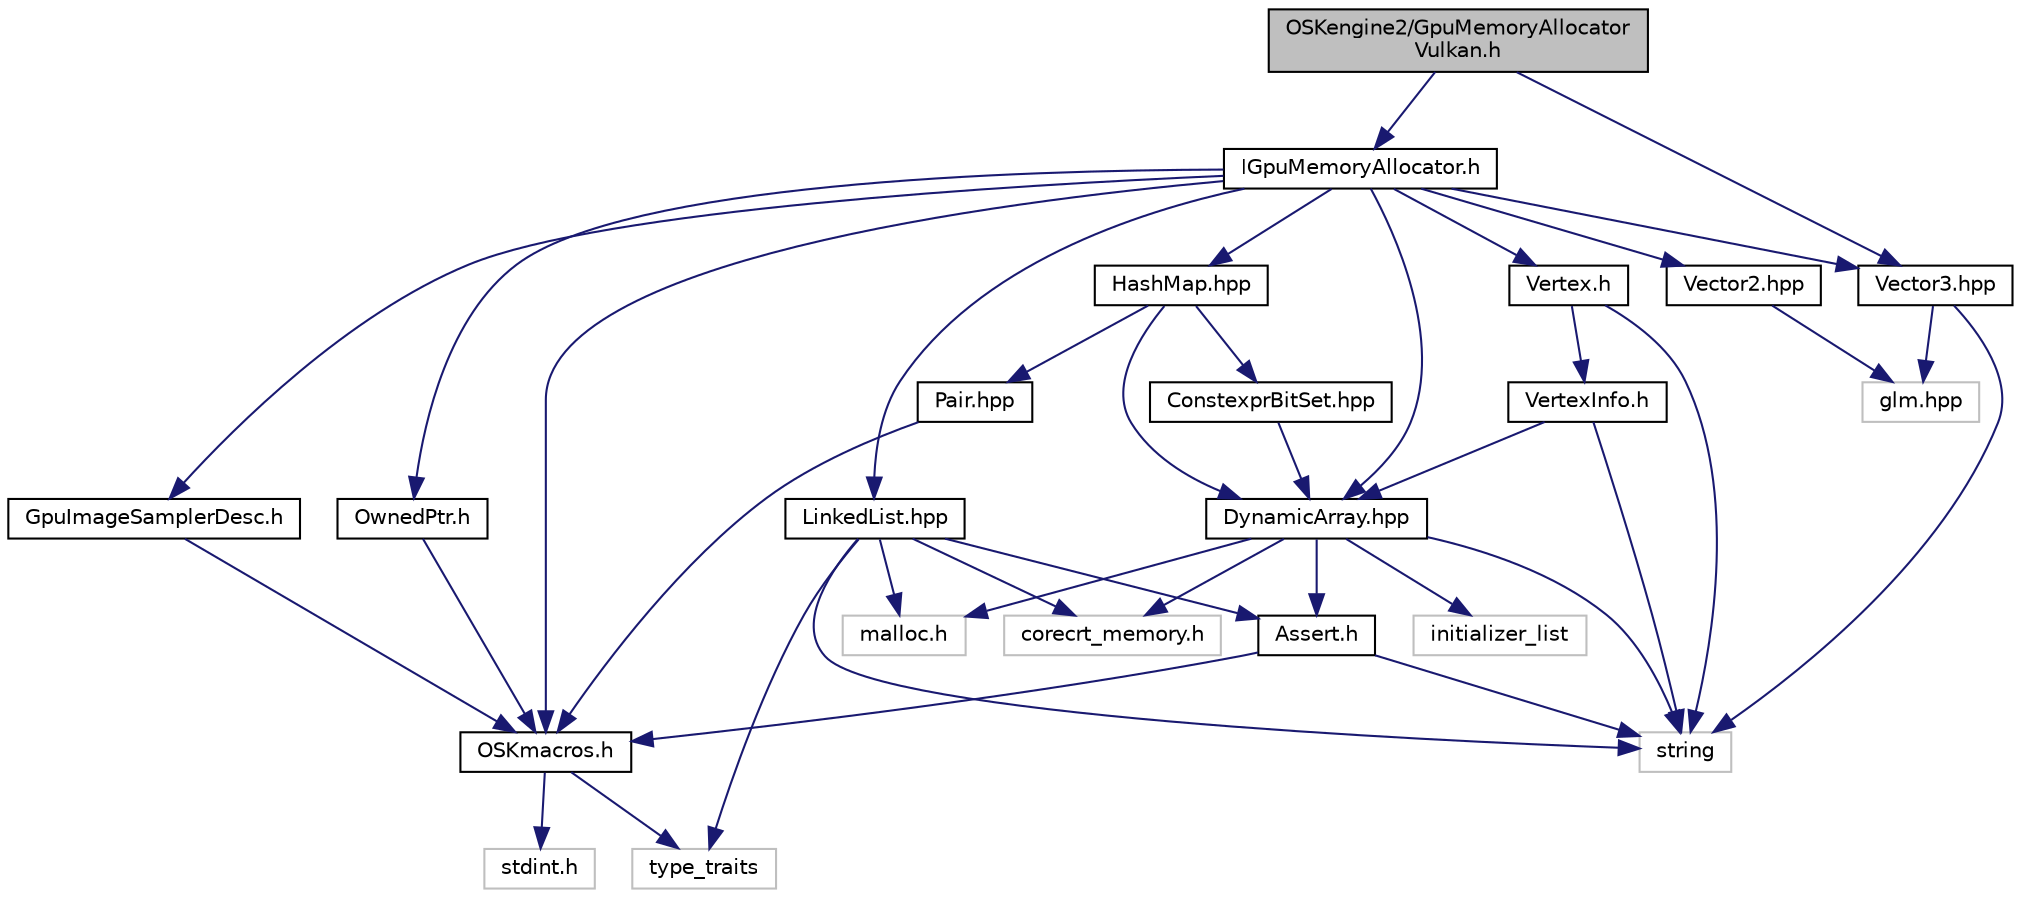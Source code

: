 digraph "OSKengine2/GpuMemoryAllocatorVulkan.h"
{
 // LATEX_PDF_SIZE
  edge [fontname="Helvetica",fontsize="10",labelfontname="Helvetica",labelfontsize="10"];
  node [fontname="Helvetica",fontsize="10",shape=record];
  Node1 [label="OSKengine2/GpuMemoryAllocator\lVulkan.h",height=0.2,width=0.4,color="black", fillcolor="grey75", style="filled", fontcolor="black",tooltip=" "];
  Node1 -> Node2 [color="midnightblue",fontsize="10",style="solid",fontname="Helvetica"];
  Node2 [label="IGpuMemoryAllocator.h",height=0.2,width=0.4,color="black", fillcolor="white", style="filled",URL="$_i_gpu_memory_allocator_8h.html",tooltip=" "];
  Node2 -> Node3 [color="midnightblue",fontsize="10",style="solid",fontname="Helvetica"];
  Node3 [label="OSKmacros.h",height=0.2,width=0.4,color="black", fillcolor="white", style="filled",URL="$_o_s_kmacros_8h.html",tooltip=" "];
  Node3 -> Node4 [color="midnightblue",fontsize="10",style="solid",fontname="Helvetica"];
  Node4 [label="stdint.h",height=0.2,width=0.4,color="grey75", fillcolor="white", style="filled",tooltip=" "];
  Node3 -> Node5 [color="midnightblue",fontsize="10",style="solid",fontname="Helvetica"];
  Node5 [label="type_traits",height=0.2,width=0.4,color="grey75", fillcolor="white", style="filled",tooltip=" "];
  Node2 -> Node6 [color="midnightblue",fontsize="10",style="solid",fontname="Helvetica"];
  Node6 [label="OwnedPtr.h",height=0.2,width=0.4,color="black", fillcolor="white", style="filled",URL="$_owned_ptr_8h.html",tooltip=" "];
  Node6 -> Node3 [color="midnightblue",fontsize="10",style="solid",fontname="Helvetica"];
  Node2 -> Node7 [color="midnightblue",fontsize="10",style="solid",fontname="Helvetica"];
  Node7 [label="LinkedList.hpp",height=0.2,width=0.4,color="black", fillcolor="white", style="filled",URL="$_linked_list_8hpp.html",tooltip=" "];
  Node7 -> Node8 [color="midnightblue",fontsize="10",style="solid",fontname="Helvetica"];
  Node8 [label="corecrt_memory.h",height=0.2,width=0.4,color="grey75", fillcolor="white", style="filled",tooltip=" "];
  Node7 -> Node9 [color="midnightblue",fontsize="10",style="solid",fontname="Helvetica"];
  Node9 [label="malloc.h",height=0.2,width=0.4,color="grey75", fillcolor="white", style="filled",tooltip=" "];
  Node7 -> Node10 [color="midnightblue",fontsize="10",style="solid",fontname="Helvetica"];
  Node10 [label="string",height=0.2,width=0.4,color="grey75", fillcolor="white", style="filled",tooltip=" "];
  Node7 -> Node5 [color="midnightblue",fontsize="10",style="solid",fontname="Helvetica"];
  Node7 -> Node11 [color="midnightblue",fontsize="10",style="solid",fontname="Helvetica"];
  Node11 [label="Assert.h",height=0.2,width=0.4,color="black", fillcolor="white", style="filled",URL="$_assert_8h.html",tooltip=" "];
  Node11 -> Node3 [color="midnightblue",fontsize="10",style="solid",fontname="Helvetica"];
  Node11 -> Node10 [color="midnightblue",fontsize="10",style="solid",fontname="Helvetica"];
  Node2 -> Node12 [color="midnightblue",fontsize="10",style="solid",fontname="Helvetica"];
  Node12 [label="HashMap.hpp",height=0.2,width=0.4,color="black", fillcolor="white", style="filled",URL="$_hash_map_8hpp.html",tooltip=" "];
  Node12 -> Node13 [color="midnightblue",fontsize="10",style="solid",fontname="Helvetica"];
  Node13 [label="DynamicArray.hpp",height=0.2,width=0.4,color="black", fillcolor="white", style="filled",URL="$_dynamic_array_8hpp.html",tooltip=" "];
  Node13 -> Node8 [color="midnightblue",fontsize="10",style="solid",fontname="Helvetica"];
  Node13 -> Node9 [color="midnightblue",fontsize="10",style="solid",fontname="Helvetica"];
  Node13 -> Node10 [color="midnightblue",fontsize="10",style="solid",fontname="Helvetica"];
  Node13 -> Node14 [color="midnightblue",fontsize="10",style="solid",fontname="Helvetica"];
  Node14 [label="initializer_list",height=0.2,width=0.4,color="grey75", fillcolor="white", style="filled",tooltip=" "];
  Node13 -> Node11 [color="midnightblue",fontsize="10",style="solid",fontname="Helvetica"];
  Node12 -> Node15 [color="midnightblue",fontsize="10",style="solid",fontname="Helvetica"];
  Node15 [label="Pair.hpp",height=0.2,width=0.4,color="black", fillcolor="white", style="filled",URL="$_pair_8hpp.html",tooltip=" "];
  Node15 -> Node3 [color="midnightblue",fontsize="10",style="solid",fontname="Helvetica"];
  Node12 -> Node16 [color="midnightblue",fontsize="10",style="solid",fontname="Helvetica"];
  Node16 [label="ConstexprBitSet.hpp",height=0.2,width=0.4,color="black", fillcolor="white", style="filled",URL="$_constexpr_bit_set_8hpp.html",tooltip=" "];
  Node16 -> Node13 [color="midnightblue",fontsize="10",style="solid",fontname="Helvetica"];
  Node2 -> Node13 [color="midnightblue",fontsize="10",style="solid",fontname="Helvetica"];
  Node2 -> Node17 [color="midnightblue",fontsize="10",style="solid",fontname="Helvetica"];
  Node17 [label="Vertex.h",height=0.2,width=0.4,color="black", fillcolor="white", style="filled",URL="$_vertex_8h.html",tooltip=" "];
  Node17 -> Node10 [color="midnightblue",fontsize="10",style="solid",fontname="Helvetica"];
  Node17 -> Node18 [color="midnightblue",fontsize="10",style="solid",fontname="Helvetica"];
  Node18 [label="VertexInfo.h",height=0.2,width=0.4,color="black", fillcolor="white", style="filled",URL="$_vertex_info_8h.html",tooltip=" "];
  Node18 -> Node13 [color="midnightblue",fontsize="10",style="solid",fontname="Helvetica"];
  Node18 -> Node10 [color="midnightblue",fontsize="10",style="solid",fontname="Helvetica"];
  Node2 -> Node19 [color="midnightblue",fontsize="10",style="solid",fontname="Helvetica"];
  Node19 [label="Vector2.hpp",height=0.2,width=0.4,color="black", fillcolor="white", style="filled",URL="$_vector2_8hpp.html",tooltip=" "];
  Node19 -> Node20 [color="midnightblue",fontsize="10",style="solid",fontname="Helvetica"];
  Node20 [label="glm.hpp",height=0.2,width=0.4,color="grey75", fillcolor="white", style="filled",tooltip=" "];
  Node2 -> Node21 [color="midnightblue",fontsize="10",style="solid",fontname="Helvetica"];
  Node21 [label="Vector3.hpp",height=0.2,width=0.4,color="black", fillcolor="white", style="filled",URL="$_vector3_8hpp.html",tooltip=" "];
  Node21 -> Node20 [color="midnightblue",fontsize="10",style="solid",fontname="Helvetica"];
  Node21 -> Node10 [color="midnightblue",fontsize="10",style="solid",fontname="Helvetica"];
  Node2 -> Node22 [color="midnightblue",fontsize="10",style="solid",fontname="Helvetica"];
  Node22 [label="GpuImageSamplerDesc.h",height=0.2,width=0.4,color="black", fillcolor="white", style="filled",URL="$_gpu_image_sampler_desc_8h.html",tooltip=" "];
  Node22 -> Node3 [color="midnightblue",fontsize="10",style="solid",fontname="Helvetica"];
  Node1 -> Node21 [color="midnightblue",fontsize="10",style="solid",fontname="Helvetica"];
}
